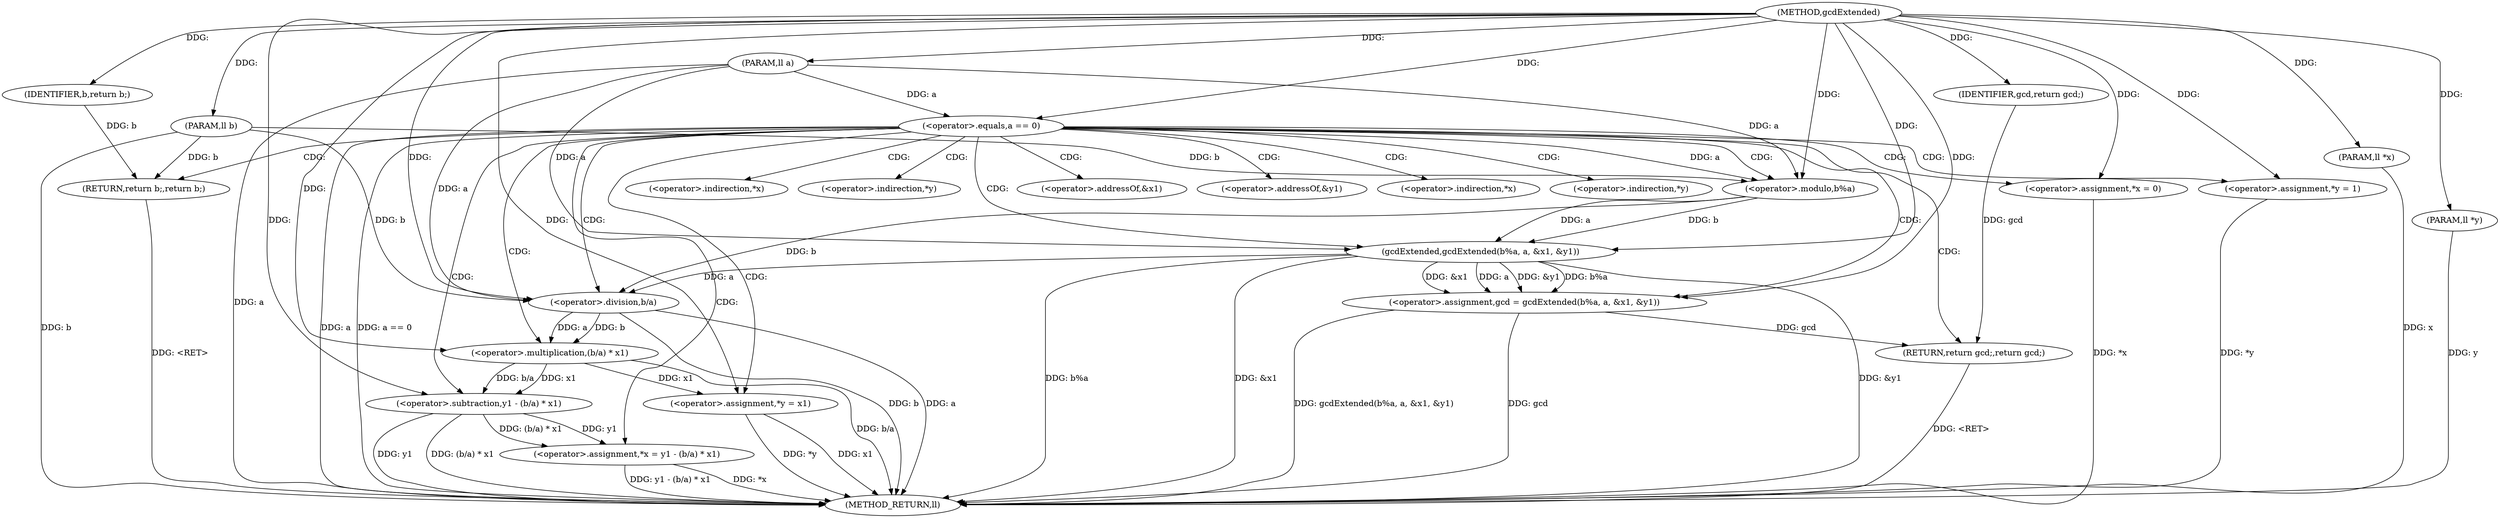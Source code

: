 digraph "gcdExtended" {  
"1000578" [label = "(METHOD,gcdExtended)" ]
"1000629" [label = "(METHOD_RETURN,ll)" ]
"1000579" [label = "(PARAM,ll a)" ]
"1000580" [label = "(PARAM,ll b)" ]
"1000581" [label = "(PARAM,ll *x)" ]
"1000582" [label = "(PARAM,ll *y)" ]
"1000602" [label = "(<operator>.assignment,gcd = gcdExtended(b%a, a, &x1, &y1))" ]
"1000613" [label = "(<operator>.assignment,*x = y1 - (b/a) * x1)" ]
"1000623" [label = "(<operator>.assignment,*y = x1)" ]
"1000627" [label = "(RETURN,return gcd;,return gcd;)" ]
"1000585" [label = "(<operator>.equals,a == 0)" ]
"1000628" [label = "(IDENTIFIER,gcd,return gcd;)" ]
"1000589" [label = "(<operator>.assignment,*x = 0)" ]
"1000593" [label = "(<operator>.assignment,*y = 1)" ]
"1000597" [label = "(RETURN,return b;,return b;)" ]
"1000604" [label = "(gcdExtended,gcdExtended(b%a, a, &x1, &y1))" ]
"1000616" [label = "(<operator>.subtraction,y1 - (b/a) * x1)" ]
"1000598" [label = "(IDENTIFIER,b,return b;)" ]
"1000605" [label = "(<operator>.modulo,b%a)" ]
"1000618" [label = "(<operator>.multiplication,(b/a) * x1)" ]
"1000619" [label = "(<operator>.division,b/a)" ]
"1000614" [label = "(<operator>.indirection,*x)" ]
"1000624" [label = "(<operator>.indirection,*y)" ]
"1000609" [label = "(<operator>.addressOf,&x1)" ]
"1000611" [label = "(<operator>.addressOf,&y1)" ]
"1000590" [label = "(<operator>.indirection,*x)" ]
"1000594" [label = "(<operator>.indirection,*y)" ]
  "1000627" -> "1000629"  [ label = "DDG: <RET>"] 
  "1000579" -> "1000629"  [ label = "DDG: a"] 
  "1000580" -> "1000629"  [ label = "DDG: b"] 
  "1000581" -> "1000629"  [ label = "DDG: x"] 
  "1000582" -> "1000629"  [ label = "DDG: y"] 
  "1000585" -> "1000629"  [ label = "DDG: a"] 
  "1000585" -> "1000629"  [ label = "DDG: a == 0"] 
  "1000602" -> "1000629"  [ label = "DDG: gcd"] 
  "1000604" -> "1000629"  [ label = "DDG: b%a"] 
  "1000604" -> "1000629"  [ label = "DDG: &x1"] 
  "1000604" -> "1000629"  [ label = "DDG: &y1"] 
  "1000602" -> "1000629"  [ label = "DDG: gcdExtended(b%a, a, &x1, &y1)"] 
  "1000613" -> "1000629"  [ label = "DDG: *x"] 
  "1000616" -> "1000629"  [ label = "DDG: y1"] 
  "1000619" -> "1000629"  [ label = "DDG: b"] 
  "1000619" -> "1000629"  [ label = "DDG: a"] 
  "1000618" -> "1000629"  [ label = "DDG: b/a"] 
  "1000616" -> "1000629"  [ label = "DDG: (b/a) * x1"] 
  "1000613" -> "1000629"  [ label = "DDG: y1 - (b/a) * x1"] 
  "1000623" -> "1000629"  [ label = "DDG: *y"] 
  "1000623" -> "1000629"  [ label = "DDG: x1"] 
  "1000589" -> "1000629"  [ label = "DDG: *x"] 
  "1000593" -> "1000629"  [ label = "DDG: *y"] 
  "1000597" -> "1000629"  [ label = "DDG: <RET>"] 
  "1000578" -> "1000579"  [ label = "DDG: "] 
  "1000578" -> "1000580"  [ label = "DDG: "] 
  "1000578" -> "1000581"  [ label = "DDG: "] 
  "1000578" -> "1000582"  [ label = "DDG: "] 
  "1000604" -> "1000602"  [ label = "DDG: &y1"] 
  "1000604" -> "1000602"  [ label = "DDG: b%a"] 
  "1000604" -> "1000602"  [ label = "DDG: &x1"] 
  "1000604" -> "1000602"  [ label = "DDG: a"] 
  "1000616" -> "1000613"  [ label = "DDG: (b/a) * x1"] 
  "1000616" -> "1000613"  [ label = "DDG: y1"] 
  "1000618" -> "1000623"  [ label = "DDG: x1"] 
  "1000578" -> "1000623"  [ label = "DDG: "] 
  "1000628" -> "1000627"  [ label = "DDG: gcd"] 
  "1000602" -> "1000627"  [ label = "DDG: gcd"] 
  "1000578" -> "1000602"  [ label = "DDG: "] 
  "1000578" -> "1000628"  [ label = "DDG: "] 
  "1000579" -> "1000585"  [ label = "DDG: a"] 
  "1000578" -> "1000585"  [ label = "DDG: "] 
  "1000578" -> "1000589"  [ label = "DDG: "] 
  "1000578" -> "1000593"  [ label = "DDG: "] 
  "1000598" -> "1000597"  [ label = "DDG: b"] 
  "1000580" -> "1000597"  [ label = "DDG: b"] 
  "1000605" -> "1000604"  [ label = "DDG: b"] 
  "1000605" -> "1000604"  [ label = "DDG: a"] 
  "1000579" -> "1000604"  [ label = "DDG: a"] 
  "1000578" -> "1000604"  [ label = "DDG: "] 
  "1000578" -> "1000616"  [ label = "DDG: "] 
  "1000618" -> "1000616"  [ label = "DDG: b/a"] 
  "1000618" -> "1000616"  [ label = "DDG: x1"] 
  "1000578" -> "1000598"  [ label = "DDG: "] 
  "1000580" -> "1000605"  [ label = "DDG: b"] 
  "1000578" -> "1000605"  [ label = "DDG: "] 
  "1000585" -> "1000605"  [ label = "DDG: a"] 
  "1000579" -> "1000605"  [ label = "DDG: a"] 
  "1000619" -> "1000618"  [ label = "DDG: a"] 
  "1000619" -> "1000618"  [ label = "DDG: b"] 
  "1000578" -> "1000618"  [ label = "DDG: "] 
  "1000605" -> "1000619"  [ label = "DDG: b"] 
  "1000580" -> "1000619"  [ label = "DDG: b"] 
  "1000578" -> "1000619"  [ label = "DDG: "] 
  "1000604" -> "1000619"  [ label = "DDG: a"] 
  "1000579" -> "1000619"  [ label = "DDG: a"] 
  "1000585" -> "1000619"  [ label = "CDG: "] 
  "1000585" -> "1000602"  [ label = "CDG: "] 
  "1000585" -> "1000609"  [ label = "CDG: "] 
  "1000585" -> "1000624"  [ label = "CDG: "] 
  "1000585" -> "1000593"  [ label = "CDG: "] 
  "1000585" -> "1000618"  [ label = "CDG: "] 
  "1000585" -> "1000613"  [ label = "CDG: "] 
  "1000585" -> "1000614"  [ label = "CDG: "] 
  "1000585" -> "1000597"  [ label = "CDG: "] 
  "1000585" -> "1000605"  [ label = "CDG: "] 
  "1000585" -> "1000616"  [ label = "CDG: "] 
  "1000585" -> "1000627"  [ label = "CDG: "] 
  "1000585" -> "1000594"  [ label = "CDG: "] 
  "1000585" -> "1000611"  [ label = "CDG: "] 
  "1000585" -> "1000604"  [ label = "CDG: "] 
  "1000585" -> "1000623"  [ label = "CDG: "] 
  "1000585" -> "1000589"  [ label = "CDG: "] 
  "1000585" -> "1000590"  [ label = "CDG: "] 
}
